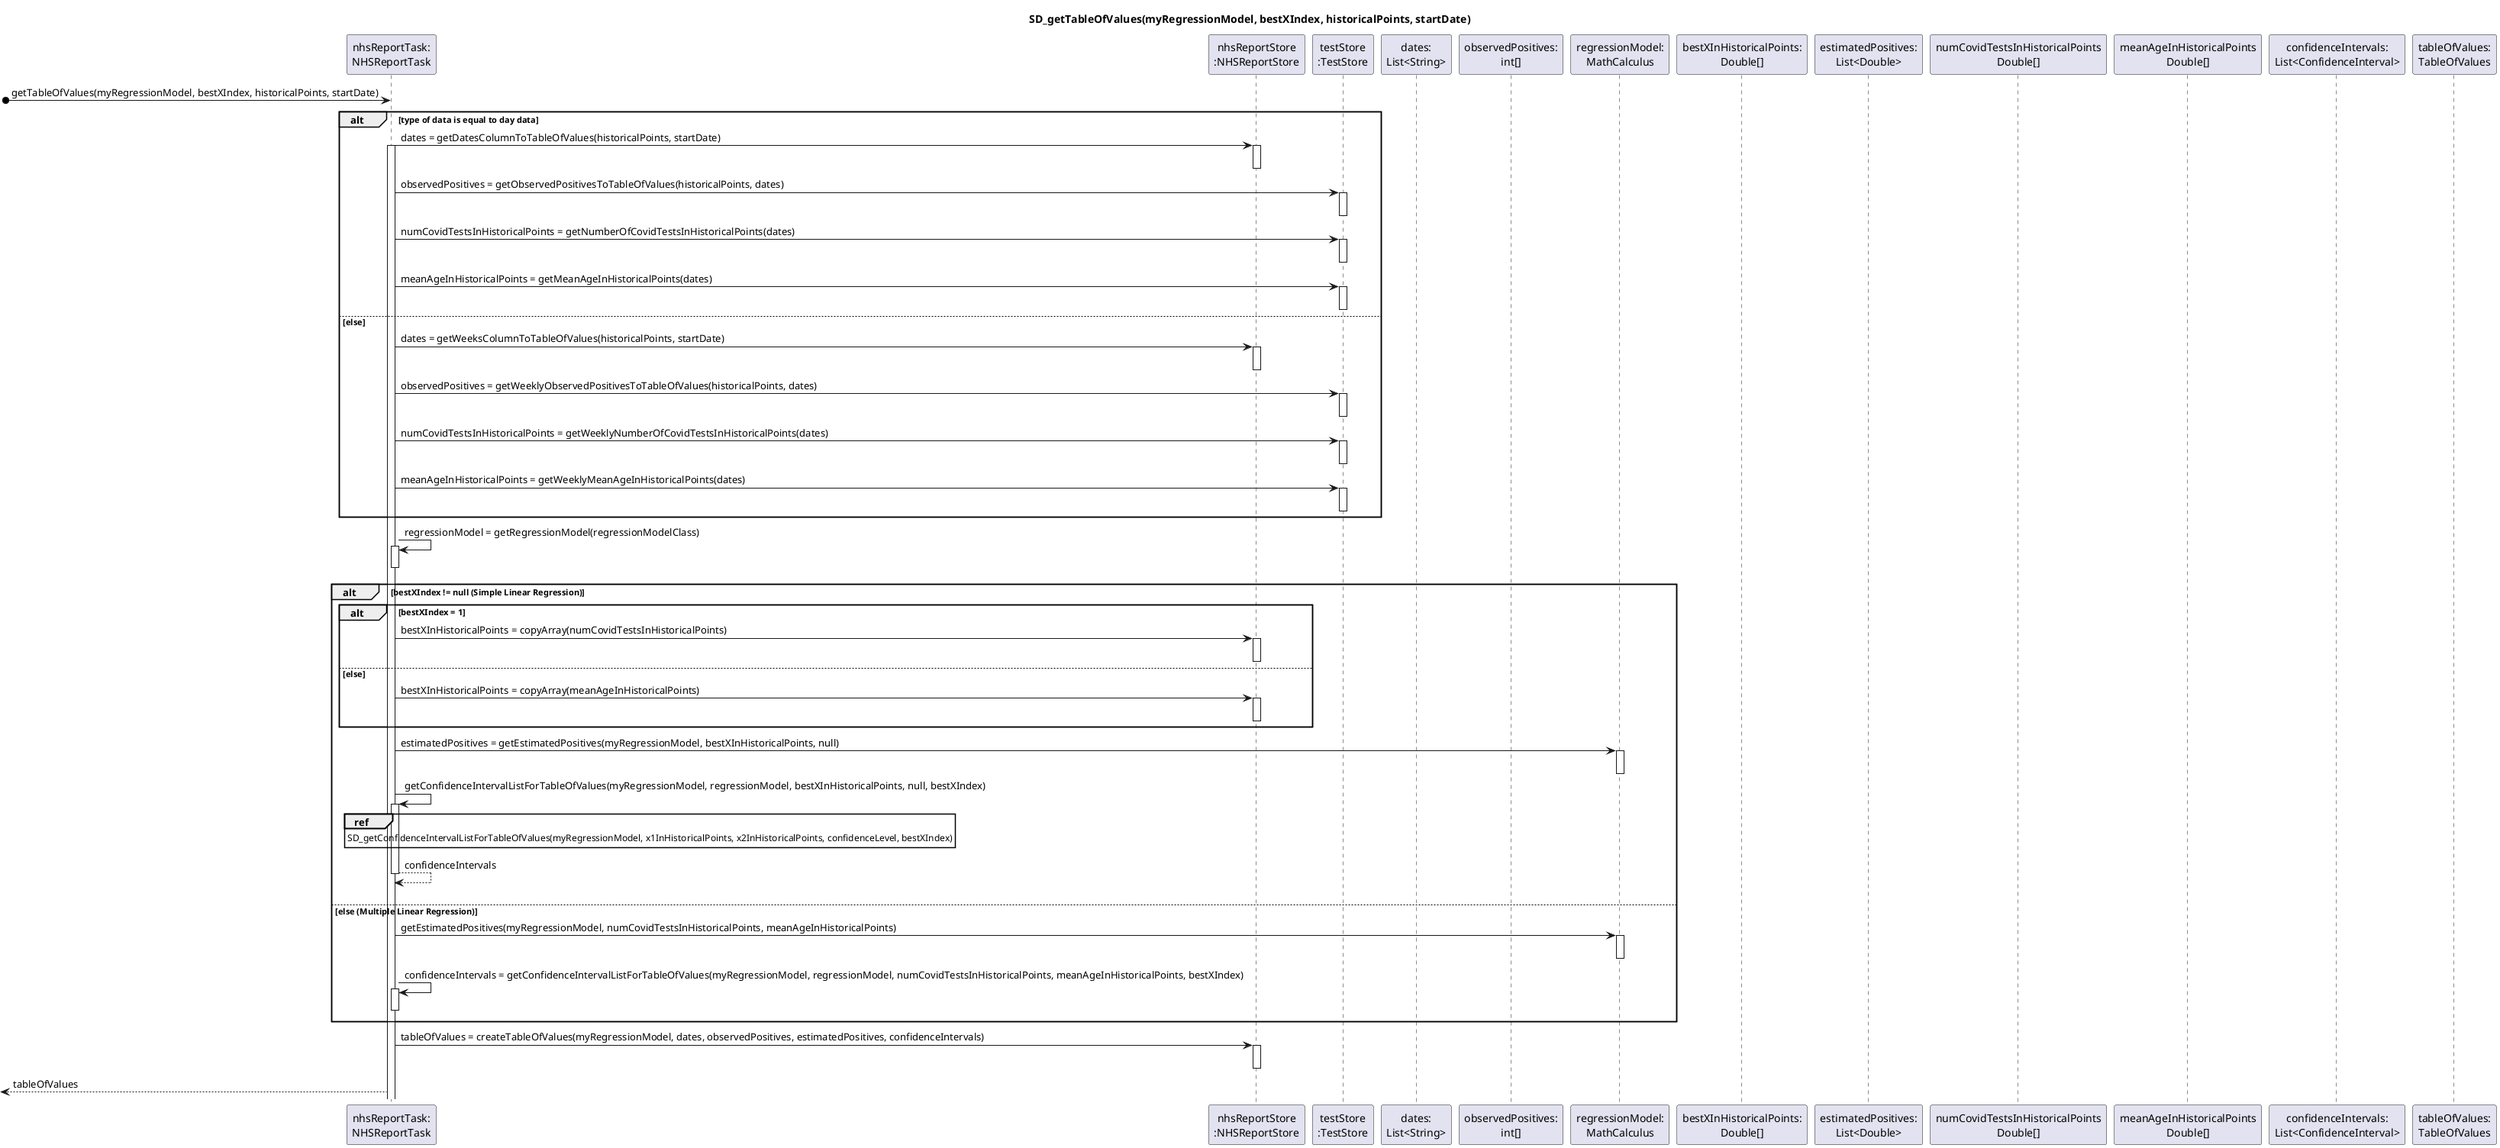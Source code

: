 @startuml

title SD_getTableOfValues(myRegressionModel, bestXIndex, historicalPoints, startDate)

participant "nhsReportTask:\nNHSReportTask" as TASK
participant "nhsReportStore\n:NHSReportStore" as NHS_REPORT_STORE
participant "testStore\n:TestStore" as TEST_STORE
participant "dates:\nList<String>" as DATES
participant "observedPositives:\nint[]" as OBSERVED_POSITIVES
participant "regressionModel:\nMathCalculus" as REGRESSION_MODEL
participant "bestXInHistoricalPoints:\nDouble[]" as BEST_X_HISTORICAL_POINTS
participant "estimatedPositives:\nList<Double>" as ESTIMATED_POSITIVES
participant "numCovidTestsInHistoricalPoints\nDouble[]" as COVID_TESTS_HISTORICAL_POINTS
participant "meanAgeInHistoricalPoints\nDouble[]" as MEAN_AGE_HISTORICAL_POINTS
participant "confidenceIntervals:\nList<ConfidenceInterval>" as CONFIDENCE_INTERVALS
participant "tableOfValues:\nTableOfValues" as TABLE_OF_VALUES

[o-> TASK : getTableOfValues(myRegressionModel, bestXIndex, historicalPoints, startDate)

alt type of data is equal to day data
TASK -> NHS_REPORT_STORE : dates = getDatesColumnToTableOfValues(historicalPoints, startDate)
activate TASK
activate NHS_REPORT_STORE
deactivate NHS_REPORT_STORE

TASK -> TEST_STORE : observedPositives = getObservedPositivesToTableOfValues(historicalPoints, dates)
activate TEST_STORE
deactivate TEST_STORE

TASK -> TEST_STORE : numCovidTestsInHistoricalPoints = getNumberOfCovidTestsInHistoricalPoints(dates)
activate TEST_STORE
deactivate TEST_STORE

TASK -> TEST_STORE : meanAgeInHistoricalPoints = getMeanAgeInHistoricalPoints(dates)
activate TEST_STORE
deactivate TEST_STORE

else else

TASK -> NHS_REPORT_STORE : dates = getWeeksColumnToTableOfValues(historicalPoints, startDate)
activate NHS_REPORT_STORE
deactivate NHS_REPORT_STORE

TASK -> TEST_STORE : observedPositives = getWeeklyObservedPositivesToTableOfValues(historicalPoints, dates)
activate TEST_STORE
deactivate TEST_STORE

TASK -> TEST_STORE : numCovidTestsInHistoricalPoints = getWeeklyNumberOfCovidTestsInHistoricalPoints(dates)
activate TEST_STORE
deactivate TEST_STORE

TASK -> TEST_STORE : meanAgeInHistoricalPoints = getWeeklyMeanAgeInHistoricalPoints(dates)
activate TEST_STORE
deactivate TEST_STORE
end
TASK -> TASK : regressionModel = getRegressionModel(regressionModelClass)
activate TASK
deactivate TASK


alt bestXIndex != null (Simple Linear Regression)
alt bestXIndex = 1
TASK -> NHS_REPORT_STORE : bestXInHistoricalPoints = copyArray(numCovidTestsInHistoricalPoints)
activate NHS_REPORT_STORE
deactivate NHS_REPORT_STORE
else else
TASK -> NHS_REPORT_STORE : bestXInHistoricalPoints = copyArray(meanAgeInHistoricalPoints)
activate NHS_REPORT_STORE
deactivate NHS_REPORT_STORE
end
TASK -> REGRESSION_MODEL : estimatedPositives = getEstimatedPositives(myRegressionModel, bestXInHistoricalPoints, null)
activate REGRESSION_MODEL
deactivate REGRESSION_MODEL
TASK -> TASK : getConfidenceIntervalListForTableOfValues(myRegressionModel, regressionModel, bestXInHistoricalPoints, null, bestXIndex)
activate TASK
ref over TASK
SD_getConfidenceIntervalListForTableOfValues(myRegressionModel, x1InHistoricalPoints, x2InHistoricalPoints, confidenceLevel, bestXIndex)
end
TASK --> TASK : confidenceIntervals
deactivate TASK
|||
else else (Multiple Linear Regression)
TASK -> REGRESSION_MODEL : getEstimatedPositives(myRegressionModel, numCovidTestsInHistoricalPoints, meanAgeInHistoricalPoints)
activate REGRESSION_MODEL
deactivate REGRESSION_MODEL
TASK -> TASK : confidenceIntervals = getConfidenceIntervalListForTableOfValues(myRegressionModel, regressionModel, numCovidTestsInHistoricalPoints, meanAgeInHistoricalPoints, bestXIndex)
activate TASK
deactivate TASK
end

TASK -> NHS_REPORT_STORE : tableOfValues = createTableOfValues(myRegressionModel, dates, observedPositives, estimatedPositives, confidenceIntervals)
activate NHS_REPORT_STORE
deactivate NHS_REPORT_STORE

[<-- TASK : tableOfValues




@enduml